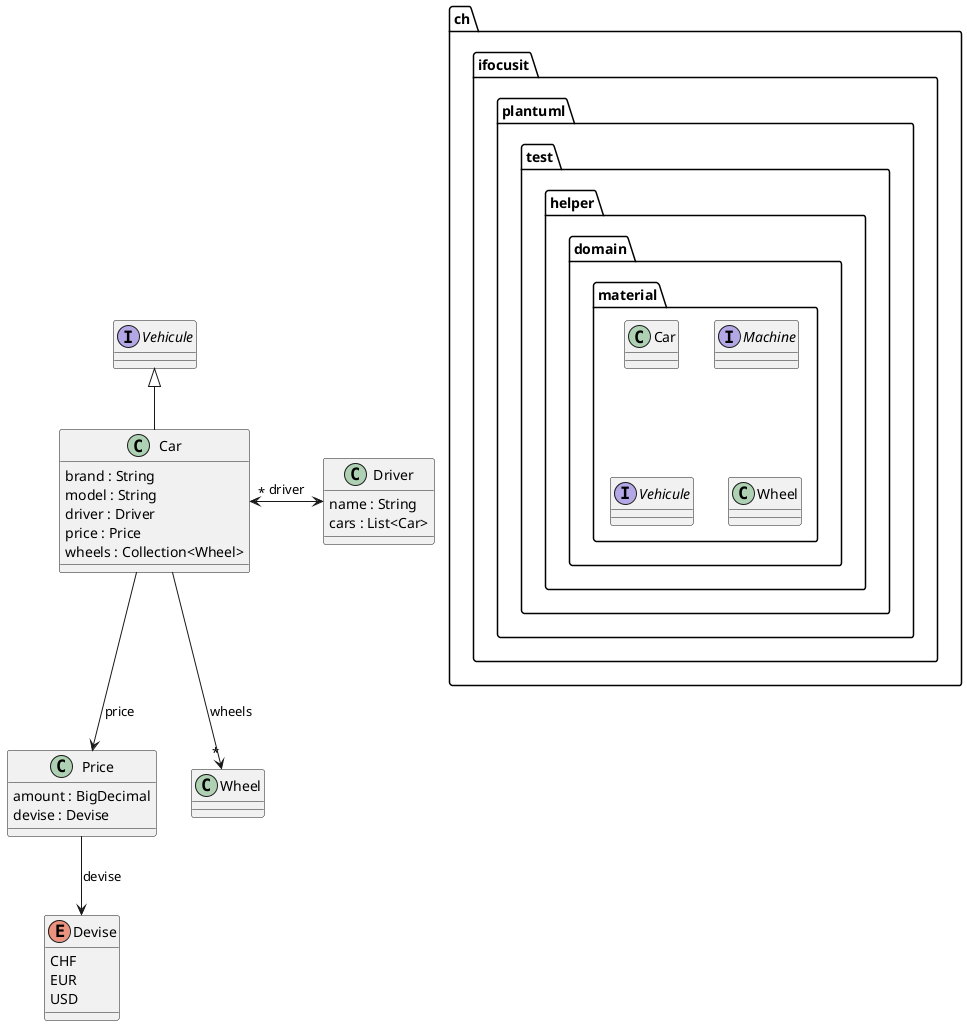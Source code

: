 @startuml

package ch.ifocusit.plantuml.test.helper.domain.material <<Folder>> {
  class "Car"
  interface "Machine"
  interface "Vehicule"
  class "Wheel"
}

interface "Vehicule"

class "Car" {
  brand : String
  model : String
  driver : Driver
  price : Price
  wheels : Collection<Wheel>
}

class "Driver" {
  name : String
  cars : List<Car>
}

class "Price" {
  amount : BigDecimal
  devise : Devise
}

class "Wheel"

enum "Devise" {
  CHF
  EUR
  USD
}

"Vehicule" <|-- "Car"
"Car" "*" <-> "Driver" : driver
"Car" --> "Price" : price
"Car" --> "*" "Wheel" : wheels
"Price" --> "Devise" : devise

@enduml